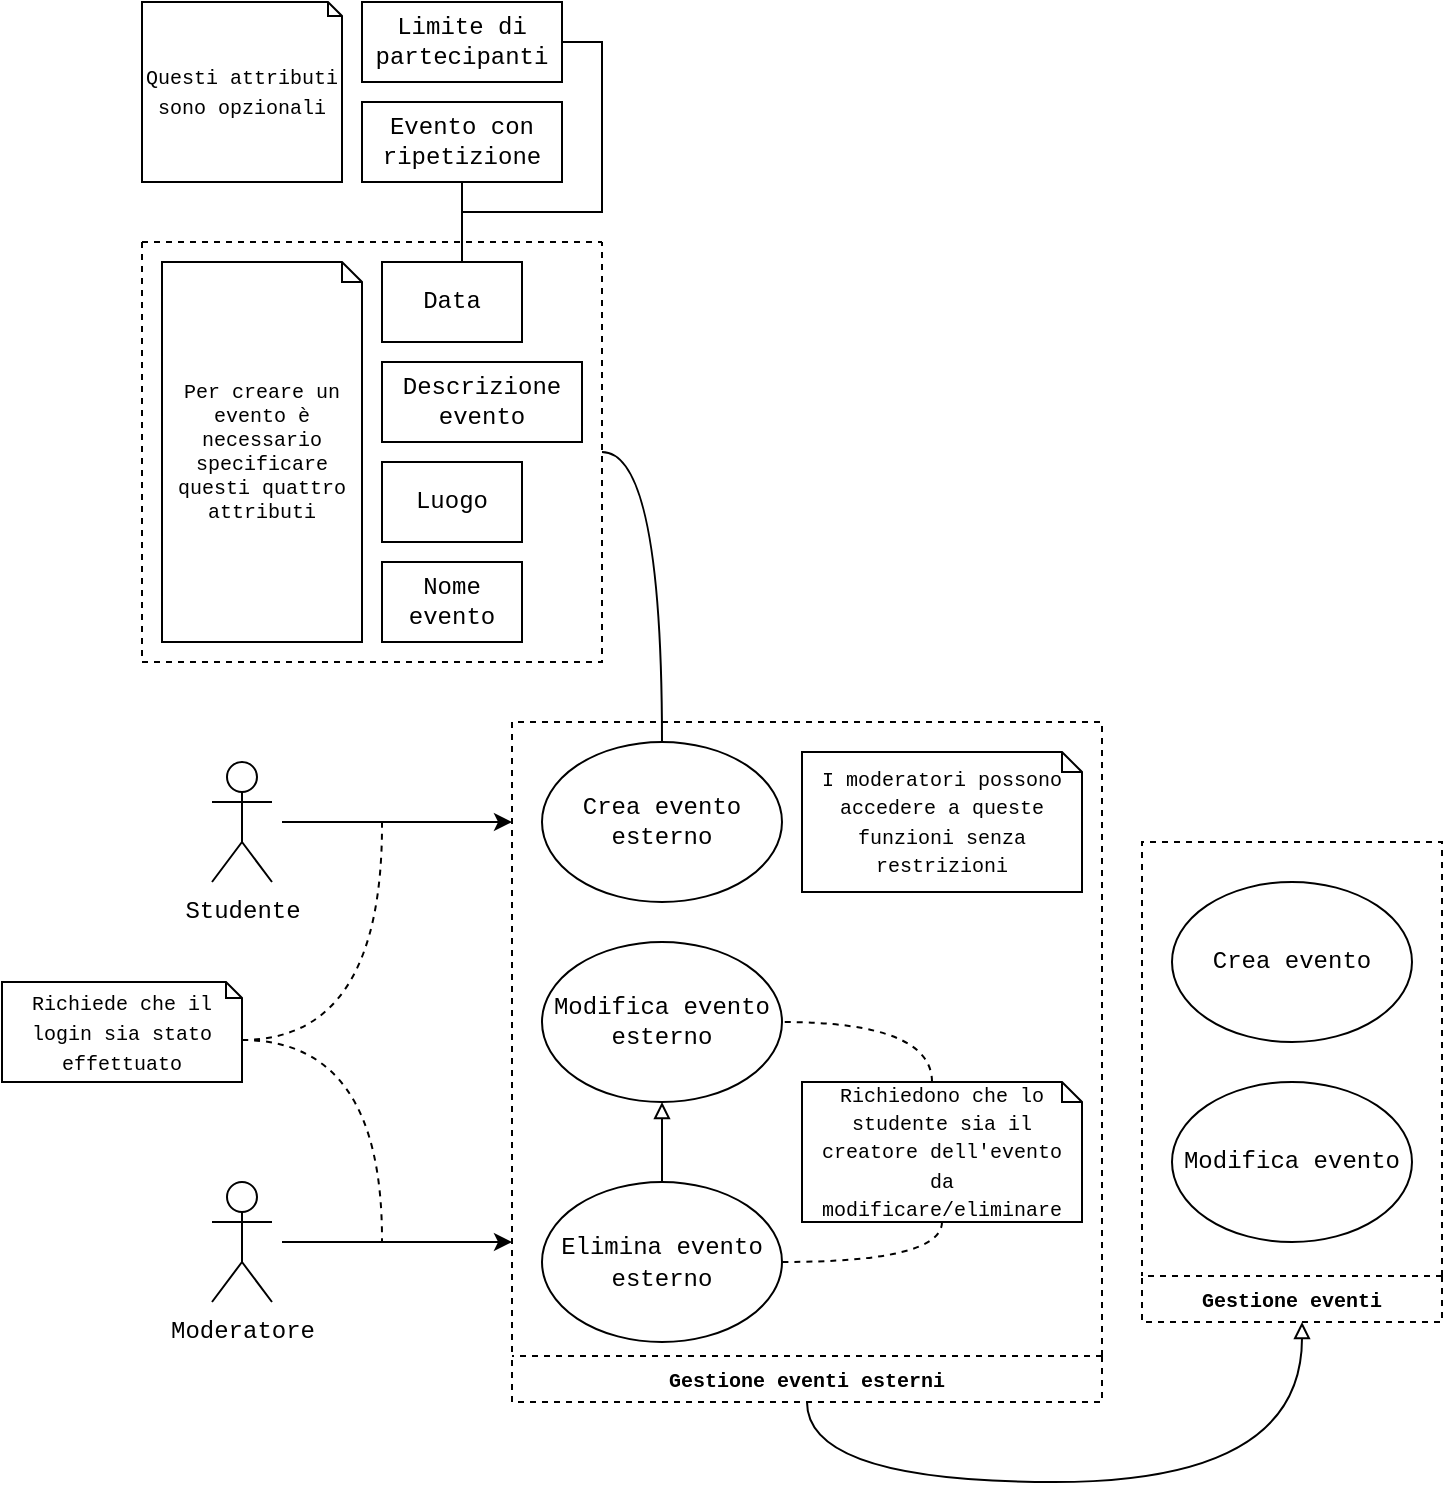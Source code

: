 <mxfile version="16.5.1" type="device"><diagram id="LrZhapcFb4-o8qW8dagy" name="Pagina-1"><mxGraphModel dx="1102" dy="2194" grid="1" gridSize="10" guides="1" tooltips="1" connect="1" arrows="1" fold="1" page="1" pageScale="1" pageWidth="827" pageHeight="1169" math="0" shadow="0"><root><mxCell id="0"/><mxCell id="1" parent="0"/><mxCell id="0JigD0nYtazhKH8pObGm-1" style="edgeStyle=orthogonalEdgeStyle;rounded=0;orthogonalLoop=1;jettySize=auto;html=1;" parent="1" edge="1"><mxGeometry relative="1" as="geometry"><mxPoint x="230" y="180" as="sourcePoint"/><mxPoint x="345" y="180" as="targetPoint"/></mxGeometry></mxCell><mxCell id="YAtXyhVpyFXAWum12HIP-1" value="&lt;font face=&quot;Courier New&quot;&gt;Studente&lt;/font&gt;" style="shape=umlActor;verticalLabelPosition=bottom;verticalAlign=top;html=1;outlineConnect=0;" parent="1" vertex="1"><mxGeometry x="195" y="150" width="30" height="60" as="geometry"/></mxCell><mxCell id="TiogCWD8IXTGxYwOlE-G-4" style="edgeStyle=orthogonalEdgeStyle;curved=1;orthogonalLoop=1;jettySize=auto;html=1;exitX=0;exitY=0;exitDx=120.0;exitDy=29;exitPerimeter=0;dashed=1;endArrow=none;endFill=0;" parent="1" source="YAtXyhVpyFXAWum12HIP-8" edge="1"><mxGeometry relative="1" as="geometry"><mxPoint x="280" y="180" as="targetPoint"/></mxGeometry></mxCell><mxCell id="TiogCWD8IXTGxYwOlE-G-5" style="edgeStyle=orthogonalEdgeStyle;curved=1;orthogonalLoop=1;jettySize=auto;html=1;exitX=0;exitY=0;exitDx=120.0;exitDy=29;exitPerimeter=0;dashed=1;endArrow=none;endFill=0;" parent="1" source="YAtXyhVpyFXAWum12HIP-8" edge="1"><mxGeometry relative="1" as="geometry"><mxPoint x="280" y="390" as="targetPoint"/></mxGeometry></mxCell><mxCell id="YAtXyhVpyFXAWum12HIP-8" value="&lt;font face=&quot;Courier New&quot; style=&quot;font-size: 10px&quot;&gt;Richiede che il login sia stato effettuato&lt;/font&gt;" style="shape=note;size=8;whiteSpace=wrap;html=1;" parent="1" vertex="1"><mxGeometry x="90" y="260" width="120" height="50" as="geometry"/></mxCell><mxCell id="0OvJWfMUONWI5tFgbn3s-25" style="edgeStyle=orthogonalEdgeStyle;rounded=0;orthogonalLoop=1;jettySize=auto;html=1;exitX=0.5;exitY=1;exitDx=0;exitDy=0;entryX=0.5;entryY=0;entryDx=0;entryDy=0;fontFamily=Courier New;fontSize=10;startArrow=none;startFill=0;endArrow=none;endFill=0;" parent="1" source="0OvJWfMUONWI5tFgbn3s-9" target="YAtXyhVpyFXAWum12HIP-16" edge="1"><mxGeometry relative="1" as="geometry"><Array as="points"><mxPoint x="320" y="-120"/><mxPoint x="320" y="-100"/></Array></mxGeometry></mxCell><mxCell id="0OvJWfMUONWI5tFgbn3s-9" value="Evento con ripetizione" style="rectangle;whiteSpace=wrap;html=1;fontFamily=Courier New;fontSize=12;" parent="1" vertex="1"><mxGeometry x="270" y="-180" width="100" height="40" as="geometry"/></mxCell><mxCell id="0OvJWfMUONWI5tFgbn3s-11" value="&lt;font style=&quot;font-size: 10px&quot;&gt;Questi attributi sono opzionali&lt;/font&gt;" style="shape=note;size=7;whiteSpace=wrap;html=1;fontFamily=Courier New;" parent="1" vertex="1"><mxGeometry x="160" y="-230" width="100" height="90" as="geometry"/></mxCell><mxCell id="0OvJWfMUONWI5tFgbn3s-26" style="edgeStyle=orthogonalEdgeStyle;orthogonalLoop=1;jettySize=auto;html=1;exitX=1;exitY=0.5;exitDx=0;exitDy=0;entryX=0.5;entryY=0;entryDx=0;entryDy=0;fontFamily=Courier New;fontSize=10;startArrow=none;startFill=0;endArrow=none;endFill=0;curved=1;" parent="1" source="0OvJWfMUONWI5tFgbn3s-12" target="YAtXyhVpyFXAWum12HIP-11" edge="1"><mxGeometry relative="1" as="geometry"/></mxCell><mxCell id="0OvJWfMUONWI5tFgbn3s-12" value="" style="swimlane;startSize=0;fontFamily=Courier New;fontSize=10;dashed=1;" parent="1" vertex="1"><mxGeometry x="160" y="-110" width="230" height="210" as="geometry"><mxRectangle x="160" y="-110" width="50" height="40" as="alternateBounds"/></mxGeometry></mxCell><mxCell id="YAtXyhVpyFXAWum12HIP-26" value="&lt;font style=&quot;font-size: 10px&quot;&gt;Per creare un evento è necessario specificare questi quattro attributi&lt;/font&gt;" style="shape=note;size=10;whiteSpace=wrap;html=1;fontFamily=Courier New;fontSize=10;" parent="0OvJWfMUONWI5tFgbn3s-12" vertex="1"><mxGeometry x="10" y="10" width="100" height="190" as="geometry"/></mxCell><mxCell id="YAtXyhVpyFXAWum12HIP-16" value="Data" style="rectangle;whiteSpace=wrap;html=1;fontFamily=Courier New;fontSize=12;" parent="0OvJWfMUONWI5tFgbn3s-12" vertex="1"><mxGeometry x="120" y="10" width="70" height="40" as="geometry"/></mxCell><mxCell id="YAtXyhVpyFXAWum12HIP-17" value="Descrizione&lt;br&gt;evento" style="rectangle;whiteSpace=wrap;html=1;fontFamily=Courier New;fontSize=12;" parent="0OvJWfMUONWI5tFgbn3s-12" vertex="1"><mxGeometry x="120" y="60" width="100" height="40" as="geometry"/></mxCell><mxCell id="YAtXyhVpyFXAWum12HIP-15" value="Luogo" style="rectangle;whiteSpace=wrap;html=1;fontFamily=Courier New;fontSize=12;" parent="0OvJWfMUONWI5tFgbn3s-12" vertex="1"><mxGeometry x="120" y="110" width="70" height="40" as="geometry"/></mxCell><mxCell id="YAtXyhVpyFXAWum12HIP-14" value="Nome evento" style="rectangle;whiteSpace=wrap;html=1;fontFamily=Courier New;fontSize=12;" parent="0OvJWfMUONWI5tFgbn3s-12" vertex="1"><mxGeometry x="120" y="160" width="70" height="40" as="geometry"/></mxCell><mxCell id="0OvJWfMUONWI5tFgbn3s-29" style="edgeStyle=orthogonalEdgeStyle;curved=1;orthogonalLoop=1;jettySize=auto;html=1;fontFamily=Courier New;fontSize=10;startArrow=none;startFill=0;endArrow=block;endFill=0;" parent="1" source="0OvJWfMUONWI5tFgbn3s-27" target="0OvJWfMUONWI5tFgbn3s-28" edge="1"><mxGeometry relative="1" as="geometry"><Array as="points"><mxPoint x="493" y="510"/><mxPoint x="740" y="510"/></Array></mxGeometry></mxCell><mxCell id="0OvJWfMUONWI5tFgbn3s-27" value="Gestione eventi esterni" style="swimlane;fontFamily=Courier New;fontSize=10;direction=west;dashed=1;" parent="1" vertex="1"><mxGeometry x="345" y="130" width="295" height="340" as="geometry"><mxRectangle x="345" y="130" width="170" height="23" as="alternateBounds"/></mxGeometry></mxCell><mxCell id="YAtXyhVpyFXAWum12HIP-11" value="&lt;font style=&quot;font-size: 12px&quot;&gt;Crea evento&lt;br&gt;esterno&lt;br&gt;&lt;/font&gt;" style="ellipse;whiteSpace=wrap;html=1;fontFamily=Courier New;fontSize=8;" parent="0OvJWfMUONWI5tFgbn3s-27" vertex="1"><mxGeometry x="15" y="10" width="120" height="80" as="geometry"/></mxCell><mxCell id="YAtXyhVpyFXAWum12HIP-33" value="&lt;font style=&quot;font-size: 12px&quot;&gt;Modifica evento&lt;br&gt;esterno&lt;br&gt;&lt;/font&gt;" style="ellipse;whiteSpace=wrap;html=1;fontFamily=Courier New;fontSize=10;" parent="0OvJWfMUONWI5tFgbn3s-27" vertex="1"><mxGeometry x="15" y="110" width="120" height="80" as="geometry"/></mxCell><mxCell id="0OvJWfMUONWI5tFgbn3s-1" value="&lt;font face=&quot;Courier New&quot;&gt;Elimina evento esterno&lt;/font&gt;" style="ellipse;whiteSpace=wrap;html=1;" parent="0OvJWfMUONWI5tFgbn3s-27" vertex="1"><mxGeometry x="15" y="230" width="120" height="80" as="geometry"/></mxCell><mxCell id="0OvJWfMUONWI5tFgbn3s-2" style="edgeStyle=orthogonalEdgeStyle;rounded=0;orthogonalLoop=1;jettySize=auto;html=1;exitX=0.5;exitY=0;exitDx=0;exitDy=0;fontFamily=Courier New;endArrow=block;endFill=0;startArrow=none;startFill=0;" parent="0OvJWfMUONWI5tFgbn3s-27" source="0OvJWfMUONWI5tFgbn3s-1" target="YAtXyhVpyFXAWum12HIP-33" edge="1"><mxGeometry relative="1" as="geometry"/></mxCell><mxCell id="0JigD0nYtazhKH8pObGm-3" style="edgeStyle=orthogonalEdgeStyle;curved=1;orthogonalLoop=1;jettySize=auto;html=1;exitX=0;exitY=0;exitDx=65;exitDy=0;exitPerimeter=0;endArrow=none;endFill=0;dashed=1;" parent="0OvJWfMUONWI5tFgbn3s-27" source="YAtXyhVpyFXAWum12HIP-36" target="YAtXyhVpyFXAWum12HIP-33" edge="1"><mxGeometry relative="1" as="geometry"/></mxCell><mxCell id="0JigD0nYtazhKH8pObGm-4" style="edgeStyle=orthogonalEdgeStyle;curved=1;orthogonalLoop=1;jettySize=auto;html=1;exitX=0.5;exitY=1;exitDx=0;exitDy=0;exitPerimeter=0;endArrow=none;endFill=0;dashed=1;" parent="0OvJWfMUONWI5tFgbn3s-27" source="YAtXyhVpyFXAWum12HIP-36" target="0OvJWfMUONWI5tFgbn3s-1" edge="1"><mxGeometry relative="1" as="geometry"/></mxCell><mxCell id="YAtXyhVpyFXAWum12HIP-36" value="&lt;font style=&quot;font-size: 10px&quot;&gt;Richiedono che lo studente sia il creatore dell'evento da modificare/eliminare&lt;/font&gt;" style="shape=note;size=10;whiteSpace=wrap;html=1;fontFamily=Courier New;fontSize=12;" parent="0OvJWfMUONWI5tFgbn3s-27" vertex="1"><mxGeometry x="145" y="180" width="140" height="70" as="geometry"/></mxCell><mxCell id="TiogCWD8IXTGxYwOlE-G-7" value="&lt;span style=&quot;font-size: 10px&quot;&gt;I moderatori possono accedere a queste funzioni senza restrizioni&lt;/span&gt;" style="shape=note;size=10;whiteSpace=wrap;html=1;fontFamily=Courier New;fontSize=12;" parent="0OvJWfMUONWI5tFgbn3s-27" vertex="1"><mxGeometry x="145" y="15" width="140" height="70" as="geometry"/></mxCell><mxCell id="0OvJWfMUONWI5tFgbn3s-28" value="Gestione eventi" style="swimlane;fontFamily=Courier New;fontSize=10;direction=west;dashed=1;" parent="1" vertex="1"><mxGeometry x="660" y="190" width="150" height="240" as="geometry"/></mxCell><mxCell id="YAtXyhVpyFXAWum12HIP-12" value="Crea evento" style="ellipse;whiteSpace=wrap;html=1;fontFamily=Courier New;fontSize=12;" parent="0OvJWfMUONWI5tFgbn3s-28" vertex="1"><mxGeometry x="15" y="20" width="120" height="80" as="geometry"/></mxCell><mxCell id="YAtXyhVpyFXAWum12HIP-32" value="&lt;font style=&quot;font-size: 12px&quot;&gt;Modifica evento&lt;/font&gt;" style="ellipse;whiteSpace=wrap;html=1;fontFamily=Courier New;fontSize=10;" parent="0OvJWfMUONWI5tFgbn3s-28" vertex="1"><mxGeometry x="15" y="120" width="120" height="80" as="geometry"/></mxCell><mxCell id="TiogCWD8IXTGxYwOlE-G-2" style="edgeStyle=orthogonalEdgeStyle;rounded=0;orthogonalLoop=1;jettySize=auto;html=1;" parent="1" target="0OvJWfMUONWI5tFgbn3s-27" edge="1"><mxGeometry relative="1" as="geometry"><mxPoint x="330" y="390" as="targetPoint"/><mxPoint x="230" y="390" as="sourcePoint"/><Array as="points"><mxPoint x="320" y="390"/><mxPoint x="320" y="390"/></Array></mxGeometry></mxCell><mxCell id="TiogCWD8IXTGxYwOlE-G-1" value="&lt;font face=&quot;Courier New&quot;&gt;Moderatore&lt;/font&gt;" style="shape=umlActor;verticalLabelPosition=bottom;verticalAlign=top;html=1;outlineConnect=0;" parent="1" vertex="1"><mxGeometry x="195" y="360" width="30" height="60" as="geometry"/></mxCell><mxCell id="-UgGN4fs8FrGTJw2y41F-2" style="edgeStyle=orthogonalEdgeStyle;rounded=0;orthogonalLoop=1;jettySize=auto;html=1;exitX=1;exitY=0.5;exitDx=0;exitDy=0;endArrow=none;endFill=0;" parent="1" source="-UgGN4fs8FrGTJw2y41F-1" target="YAtXyhVpyFXAWum12HIP-16" edge="1"><mxGeometry relative="1" as="geometry"><Array as="points"><mxPoint x="390" y="-210"/><mxPoint x="390" y="-125"/><mxPoint x="320" y="-125"/></Array></mxGeometry></mxCell><mxCell id="-UgGN4fs8FrGTJw2y41F-1" value="Limite di partecipanti" style="rectangle;whiteSpace=wrap;html=1;fontFamily=Courier New;fontSize=12;" parent="1" vertex="1"><mxGeometry x="270" y="-230" width="100" height="40" as="geometry"/></mxCell></root></mxGraphModel></diagram></mxfile>